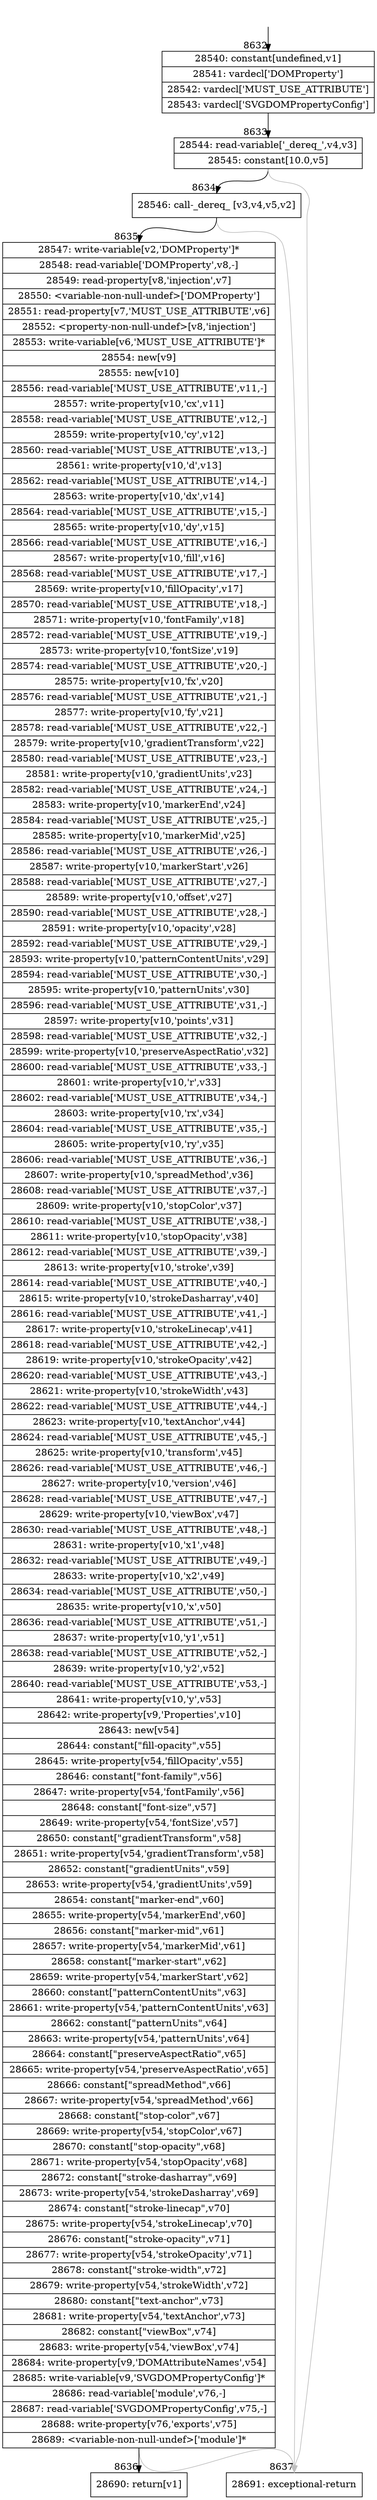 digraph {
rankdir="TD"
BB_entry636[shape=none,label=""];
BB_entry636 -> BB8632 [tailport=s, headport=n, headlabel="    8632"]
BB8632 [shape=record label="{28540: constant[undefined,v1]|28541: vardecl['DOMProperty']|28542: vardecl['MUST_USE_ATTRIBUTE']|28543: vardecl['SVGDOMPropertyConfig']}" ] 
BB8632 -> BB8633 [tailport=s, headport=n, headlabel="      8633"]
BB8633 [shape=record label="{28544: read-variable['_dereq_',v4,v3]|28545: constant[10.0,v5]}" ] 
BB8633 -> BB8634 [tailport=s, headport=n, headlabel="      8634"]
BB8633 -> BB8637 [tailport=s, headport=n, color=gray, headlabel="      8637"]
BB8634 [shape=record label="{28546: call-_dereq_ [v3,v4,v5,v2]}" ] 
BB8634 -> BB8635 [tailport=s, headport=n, headlabel="      8635"]
BB8634 -> BB8637 [tailport=s, headport=n, color=gray]
BB8635 [shape=record label="{28547: write-variable[v2,'DOMProperty']*|28548: read-variable['DOMProperty',v8,-]|28549: read-property[v8,'injection',v7]|28550: \<variable-non-null-undef\>['DOMProperty']|28551: read-property[v7,'MUST_USE_ATTRIBUTE',v6]|28552: \<property-non-null-undef\>[v8,'injection']|28553: write-variable[v6,'MUST_USE_ATTRIBUTE']*|28554: new[v9]|28555: new[v10]|28556: read-variable['MUST_USE_ATTRIBUTE',v11,-]|28557: write-property[v10,'cx',v11]|28558: read-variable['MUST_USE_ATTRIBUTE',v12,-]|28559: write-property[v10,'cy',v12]|28560: read-variable['MUST_USE_ATTRIBUTE',v13,-]|28561: write-property[v10,'d',v13]|28562: read-variable['MUST_USE_ATTRIBUTE',v14,-]|28563: write-property[v10,'dx',v14]|28564: read-variable['MUST_USE_ATTRIBUTE',v15,-]|28565: write-property[v10,'dy',v15]|28566: read-variable['MUST_USE_ATTRIBUTE',v16,-]|28567: write-property[v10,'fill',v16]|28568: read-variable['MUST_USE_ATTRIBUTE',v17,-]|28569: write-property[v10,'fillOpacity',v17]|28570: read-variable['MUST_USE_ATTRIBUTE',v18,-]|28571: write-property[v10,'fontFamily',v18]|28572: read-variable['MUST_USE_ATTRIBUTE',v19,-]|28573: write-property[v10,'fontSize',v19]|28574: read-variable['MUST_USE_ATTRIBUTE',v20,-]|28575: write-property[v10,'fx',v20]|28576: read-variable['MUST_USE_ATTRIBUTE',v21,-]|28577: write-property[v10,'fy',v21]|28578: read-variable['MUST_USE_ATTRIBUTE',v22,-]|28579: write-property[v10,'gradientTransform',v22]|28580: read-variable['MUST_USE_ATTRIBUTE',v23,-]|28581: write-property[v10,'gradientUnits',v23]|28582: read-variable['MUST_USE_ATTRIBUTE',v24,-]|28583: write-property[v10,'markerEnd',v24]|28584: read-variable['MUST_USE_ATTRIBUTE',v25,-]|28585: write-property[v10,'markerMid',v25]|28586: read-variable['MUST_USE_ATTRIBUTE',v26,-]|28587: write-property[v10,'markerStart',v26]|28588: read-variable['MUST_USE_ATTRIBUTE',v27,-]|28589: write-property[v10,'offset',v27]|28590: read-variable['MUST_USE_ATTRIBUTE',v28,-]|28591: write-property[v10,'opacity',v28]|28592: read-variable['MUST_USE_ATTRIBUTE',v29,-]|28593: write-property[v10,'patternContentUnits',v29]|28594: read-variable['MUST_USE_ATTRIBUTE',v30,-]|28595: write-property[v10,'patternUnits',v30]|28596: read-variable['MUST_USE_ATTRIBUTE',v31,-]|28597: write-property[v10,'points',v31]|28598: read-variable['MUST_USE_ATTRIBUTE',v32,-]|28599: write-property[v10,'preserveAspectRatio',v32]|28600: read-variable['MUST_USE_ATTRIBUTE',v33,-]|28601: write-property[v10,'r',v33]|28602: read-variable['MUST_USE_ATTRIBUTE',v34,-]|28603: write-property[v10,'rx',v34]|28604: read-variable['MUST_USE_ATTRIBUTE',v35,-]|28605: write-property[v10,'ry',v35]|28606: read-variable['MUST_USE_ATTRIBUTE',v36,-]|28607: write-property[v10,'spreadMethod',v36]|28608: read-variable['MUST_USE_ATTRIBUTE',v37,-]|28609: write-property[v10,'stopColor',v37]|28610: read-variable['MUST_USE_ATTRIBUTE',v38,-]|28611: write-property[v10,'stopOpacity',v38]|28612: read-variable['MUST_USE_ATTRIBUTE',v39,-]|28613: write-property[v10,'stroke',v39]|28614: read-variable['MUST_USE_ATTRIBUTE',v40,-]|28615: write-property[v10,'strokeDasharray',v40]|28616: read-variable['MUST_USE_ATTRIBUTE',v41,-]|28617: write-property[v10,'strokeLinecap',v41]|28618: read-variable['MUST_USE_ATTRIBUTE',v42,-]|28619: write-property[v10,'strokeOpacity',v42]|28620: read-variable['MUST_USE_ATTRIBUTE',v43,-]|28621: write-property[v10,'strokeWidth',v43]|28622: read-variable['MUST_USE_ATTRIBUTE',v44,-]|28623: write-property[v10,'textAnchor',v44]|28624: read-variable['MUST_USE_ATTRIBUTE',v45,-]|28625: write-property[v10,'transform',v45]|28626: read-variable['MUST_USE_ATTRIBUTE',v46,-]|28627: write-property[v10,'version',v46]|28628: read-variable['MUST_USE_ATTRIBUTE',v47,-]|28629: write-property[v10,'viewBox',v47]|28630: read-variable['MUST_USE_ATTRIBUTE',v48,-]|28631: write-property[v10,'x1',v48]|28632: read-variable['MUST_USE_ATTRIBUTE',v49,-]|28633: write-property[v10,'x2',v49]|28634: read-variable['MUST_USE_ATTRIBUTE',v50,-]|28635: write-property[v10,'x',v50]|28636: read-variable['MUST_USE_ATTRIBUTE',v51,-]|28637: write-property[v10,'y1',v51]|28638: read-variable['MUST_USE_ATTRIBUTE',v52,-]|28639: write-property[v10,'y2',v52]|28640: read-variable['MUST_USE_ATTRIBUTE',v53,-]|28641: write-property[v10,'y',v53]|28642: write-property[v9,'Properties',v10]|28643: new[v54]|28644: constant[\"fill-opacity\",v55]|28645: write-property[v54,'fillOpacity',v55]|28646: constant[\"font-family\",v56]|28647: write-property[v54,'fontFamily',v56]|28648: constant[\"font-size\",v57]|28649: write-property[v54,'fontSize',v57]|28650: constant[\"gradientTransform\",v58]|28651: write-property[v54,'gradientTransform',v58]|28652: constant[\"gradientUnits\",v59]|28653: write-property[v54,'gradientUnits',v59]|28654: constant[\"marker-end\",v60]|28655: write-property[v54,'markerEnd',v60]|28656: constant[\"marker-mid\",v61]|28657: write-property[v54,'markerMid',v61]|28658: constant[\"marker-start\",v62]|28659: write-property[v54,'markerStart',v62]|28660: constant[\"patternContentUnits\",v63]|28661: write-property[v54,'patternContentUnits',v63]|28662: constant[\"patternUnits\",v64]|28663: write-property[v54,'patternUnits',v64]|28664: constant[\"preserveAspectRatio\",v65]|28665: write-property[v54,'preserveAspectRatio',v65]|28666: constant[\"spreadMethod\",v66]|28667: write-property[v54,'spreadMethod',v66]|28668: constant[\"stop-color\",v67]|28669: write-property[v54,'stopColor',v67]|28670: constant[\"stop-opacity\",v68]|28671: write-property[v54,'stopOpacity',v68]|28672: constant[\"stroke-dasharray\",v69]|28673: write-property[v54,'strokeDasharray',v69]|28674: constant[\"stroke-linecap\",v70]|28675: write-property[v54,'strokeLinecap',v70]|28676: constant[\"stroke-opacity\",v71]|28677: write-property[v54,'strokeOpacity',v71]|28678: constant[\"stroke-width\",v72]|28679: write-property[v54,'strokeWidth',v72]|28680: constant[\"text-anchor\",v73]|28681: write-property[v54,'textAnchor',v73]|28682: constant[\"viewBox\",v74]|28683: write-property[v54,'viewBox',v74]|28684: write-property[v9,'DOMAttributeNames',v54]|28685: write-variable[v9,'SVGDOMPropertyConfig']*|28686: read-variable['module',v76,-]|28687: read-variable['SVGDOMPropertyConfig',v75,-]|28688: write-property[v76,'exports',v75]|28689: \<variable-non-null-undef\>['module']*}" ] 
BB8635 -> BB8636 [tailport=s, headport=n, headlabel="      8636"]
BB8635 -> BB8637 [tailport=s, headport=n, color=gray]
BB8636 [shape=record label="{28690: return[v1]}" ] 
BB8637 [shape=record label="{28691: exceptional-return}" ] 
//#$~ 15138
}
